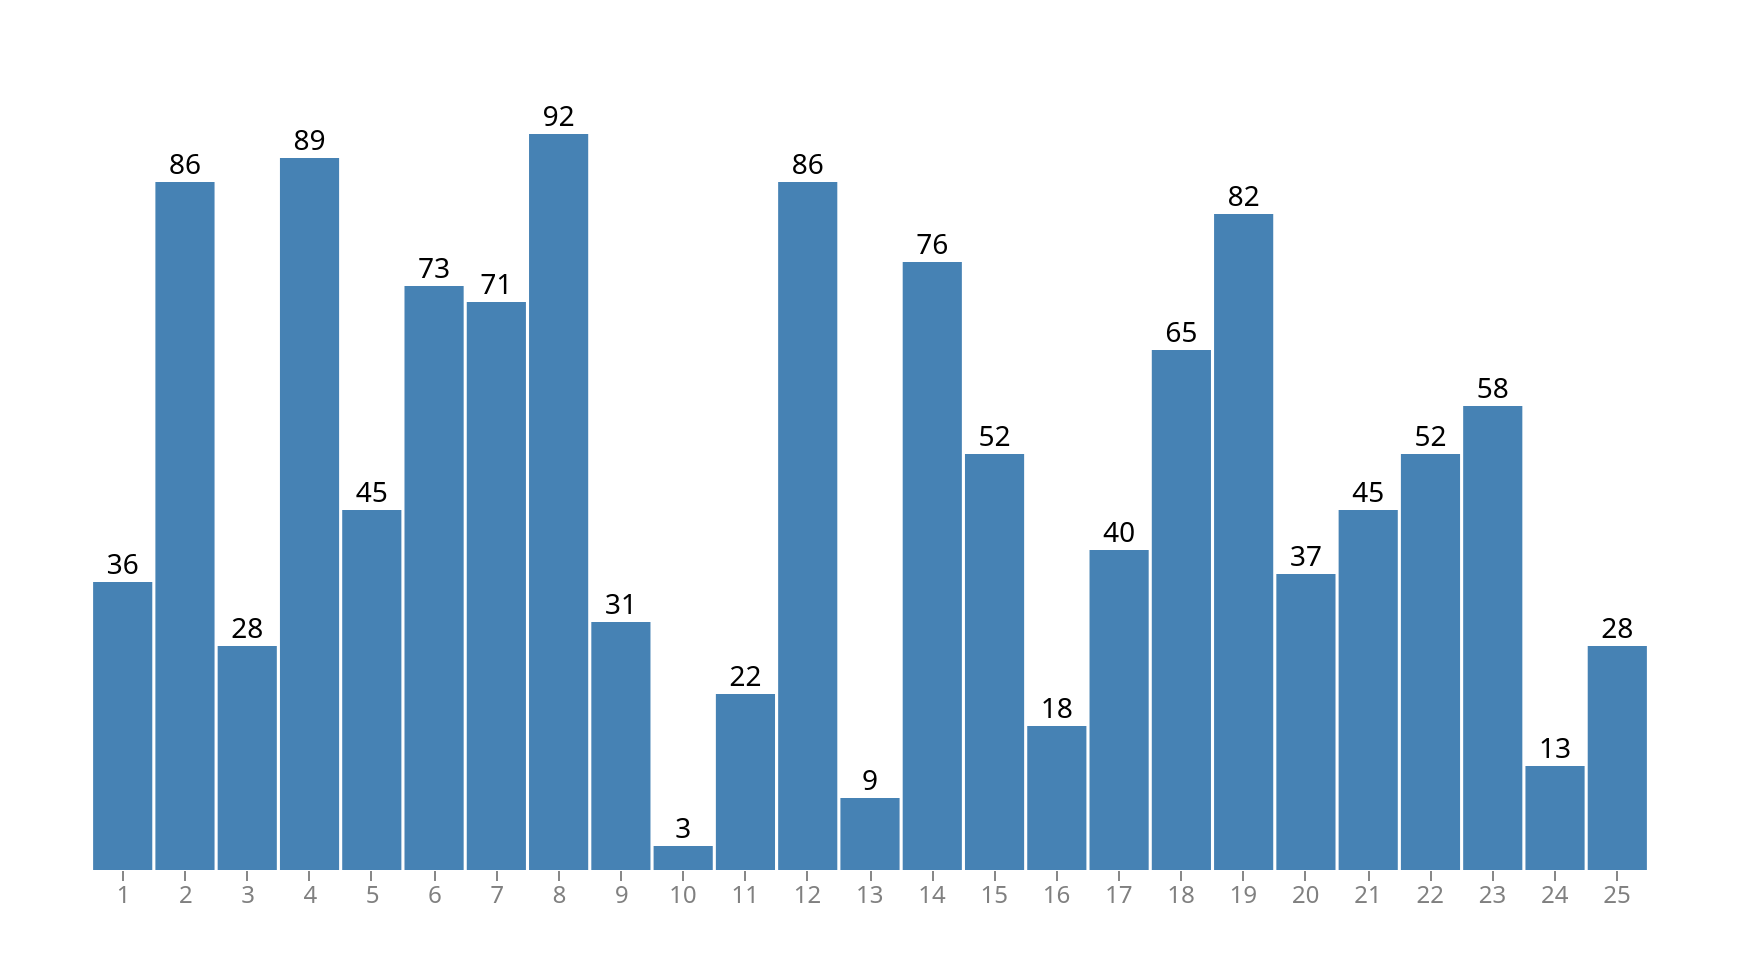 {
  "$schema": "https://vega.github.io/schema/vega/v5.json",
  "description": "An example of Vega visualization that automatically switches between a column chart and a line chart depending on the number of data points",
  "width": 800,
  "height": 400,
  "padding": 35,
  "autosize": "pad",
  "config": {
    "title": {"font": "Tahoma", "fontSize": 18},
    "text": {"font": "Tahoma", "fontSize": 14},
    "axis": {"labelFont": "Tahoma", "labelFontSize": "12", "labelColor": "gray"}
  },
  "signals": [
    {
      "name": "DataPoints",
      "description": "Number of data point to display on the chart",
      "value": 25,
      "bind": {"input": "range", "min": 25, "max": 200, "step": 5}
    },
    {"name": "colorColumn", "value": "#4682b4"},
    {"name": "colorLine", "value": "#4682b4"},
    {"name": "colorText", "value": "#000000"},
    {"name": "interpolation", "value": "basis"}
  ],
  "data": [
    {
      "name": "dataset-raw",
      "transform": [
        {"type": "sequence", "start": 1, "stop": 201, "step": 1, "as": "id"}
      ]
    },
    {
      "name": "dataset",
      "source": "dataset-raw",
      "transform": [
        {"type": "filter", "expr": "datum.id<=DataPoints"},
        {"type": "formula", "expr": "ceil(random()*100)", "as": "value"}
      ]
    },
    {
      "name": "dataset-rect",
      "source": "dataset",
      "transform": [
        {"type": "filter", "expr": "DataPoints<=50"},
        {"type": "collect", "sort": {"field": "id", "order": "ascending"}}
      ]
    },
    {
      "name": "dataset-line",
      "source": "dataset",
      "transform": [
        {"type": "filter", "expr": "DataPoints>50"},
        {"type": "collect", "sort": {"field": "id", "order": "ascending"}}
      ]
    }
  ],
  "scales": [
    {
      "name": "scaleXRect",
      "type": "band",
      "domain": {"data": "dataset-rect", "field": "id", "sort": true},
      "range": [10, {"signal": "width-10"}],
      "padding": 0.05
    },
    {
      "name": "scaleXLine",
      "type": "linear",
      "domain": {"data": "dataset-line", "field": "id", "sort": true},
      "range": [10, {"signal": "width-10"}],
      "zero": false
    },
    {
      "name": "scaleYRect",
      "domain": {"data": "dataset-rect", "field": "value"},
      "domainMax": 100,
      "range": [{"signal": "height"}, 0]
    },
    {
      "name": "scaleYLine",
      "domain": {"data": "dataset-line", "field": "value"},
      "domainMax": 100,
      "range": [{"signal": "height"}, 0]
    }
  ],
  "axes": [
    {
      "orient": "bottom",
      "scale": "scaleXRect",
      "domain": false,
      "tickCount": 50
    },
    {
      "orient": "bottom",
      "scale": "scaleXLine",
      "domain": false,
      "tickCount": 10
    },
    {
      "orient": "left",
      "scale": "scaleYLine",
      "domain": false,
      "grid": true,
      "ticks": true,
      "labels": true
    }
  ],
  "marks": [
    {
      "name": "rect-columns",
      "type": "rect",
      "from": {"data": "dataset-rect"},
      "encode": {
        "update": {
          "x": {"scale": "scaleXRect", "field": "id"},
          "width": {"scale": "scaleXRect", "band": 1},
          "y": {"scale": "scaleYRect", "field": "value"},
          "y2": {"scale": "scaleYRect", "value": 0},
          "fill": {"signal": "colorColumn"},
          "strokeWidth": {"value": 0}
        }
      }
    },
    {
      "type": "text",
      "from": {"data": "rect-columns"},
      "encode": {
        "update": {
          "x": {"signal": "datum.x+datum.width/2"},
          "y": {"field": "y", "offset": -8},
          "align": {"value": "center"},
          "baseline": {"value": "middle"},
          "fill": {"signal": "colorText"},
          "text": {"field": "datum.value"}
        }
      }
    },
    {
      "type": "line",
      "from": {"data": "dataset-line"},
      "encode": {
        "update": {
          "xc": {"scale": "scaleXLine", "field": "id"},
          "y": {"scale": "scaleYLine", "field": "value"},
          "stroke": {"signal": "colorLine"},
          "strokeWidth": {"value": 2},
          "interpolate": {"signal": "interpolation"},
          "strokeOpacity": {"value": 1}
        }
      }
    }
  ]
}
